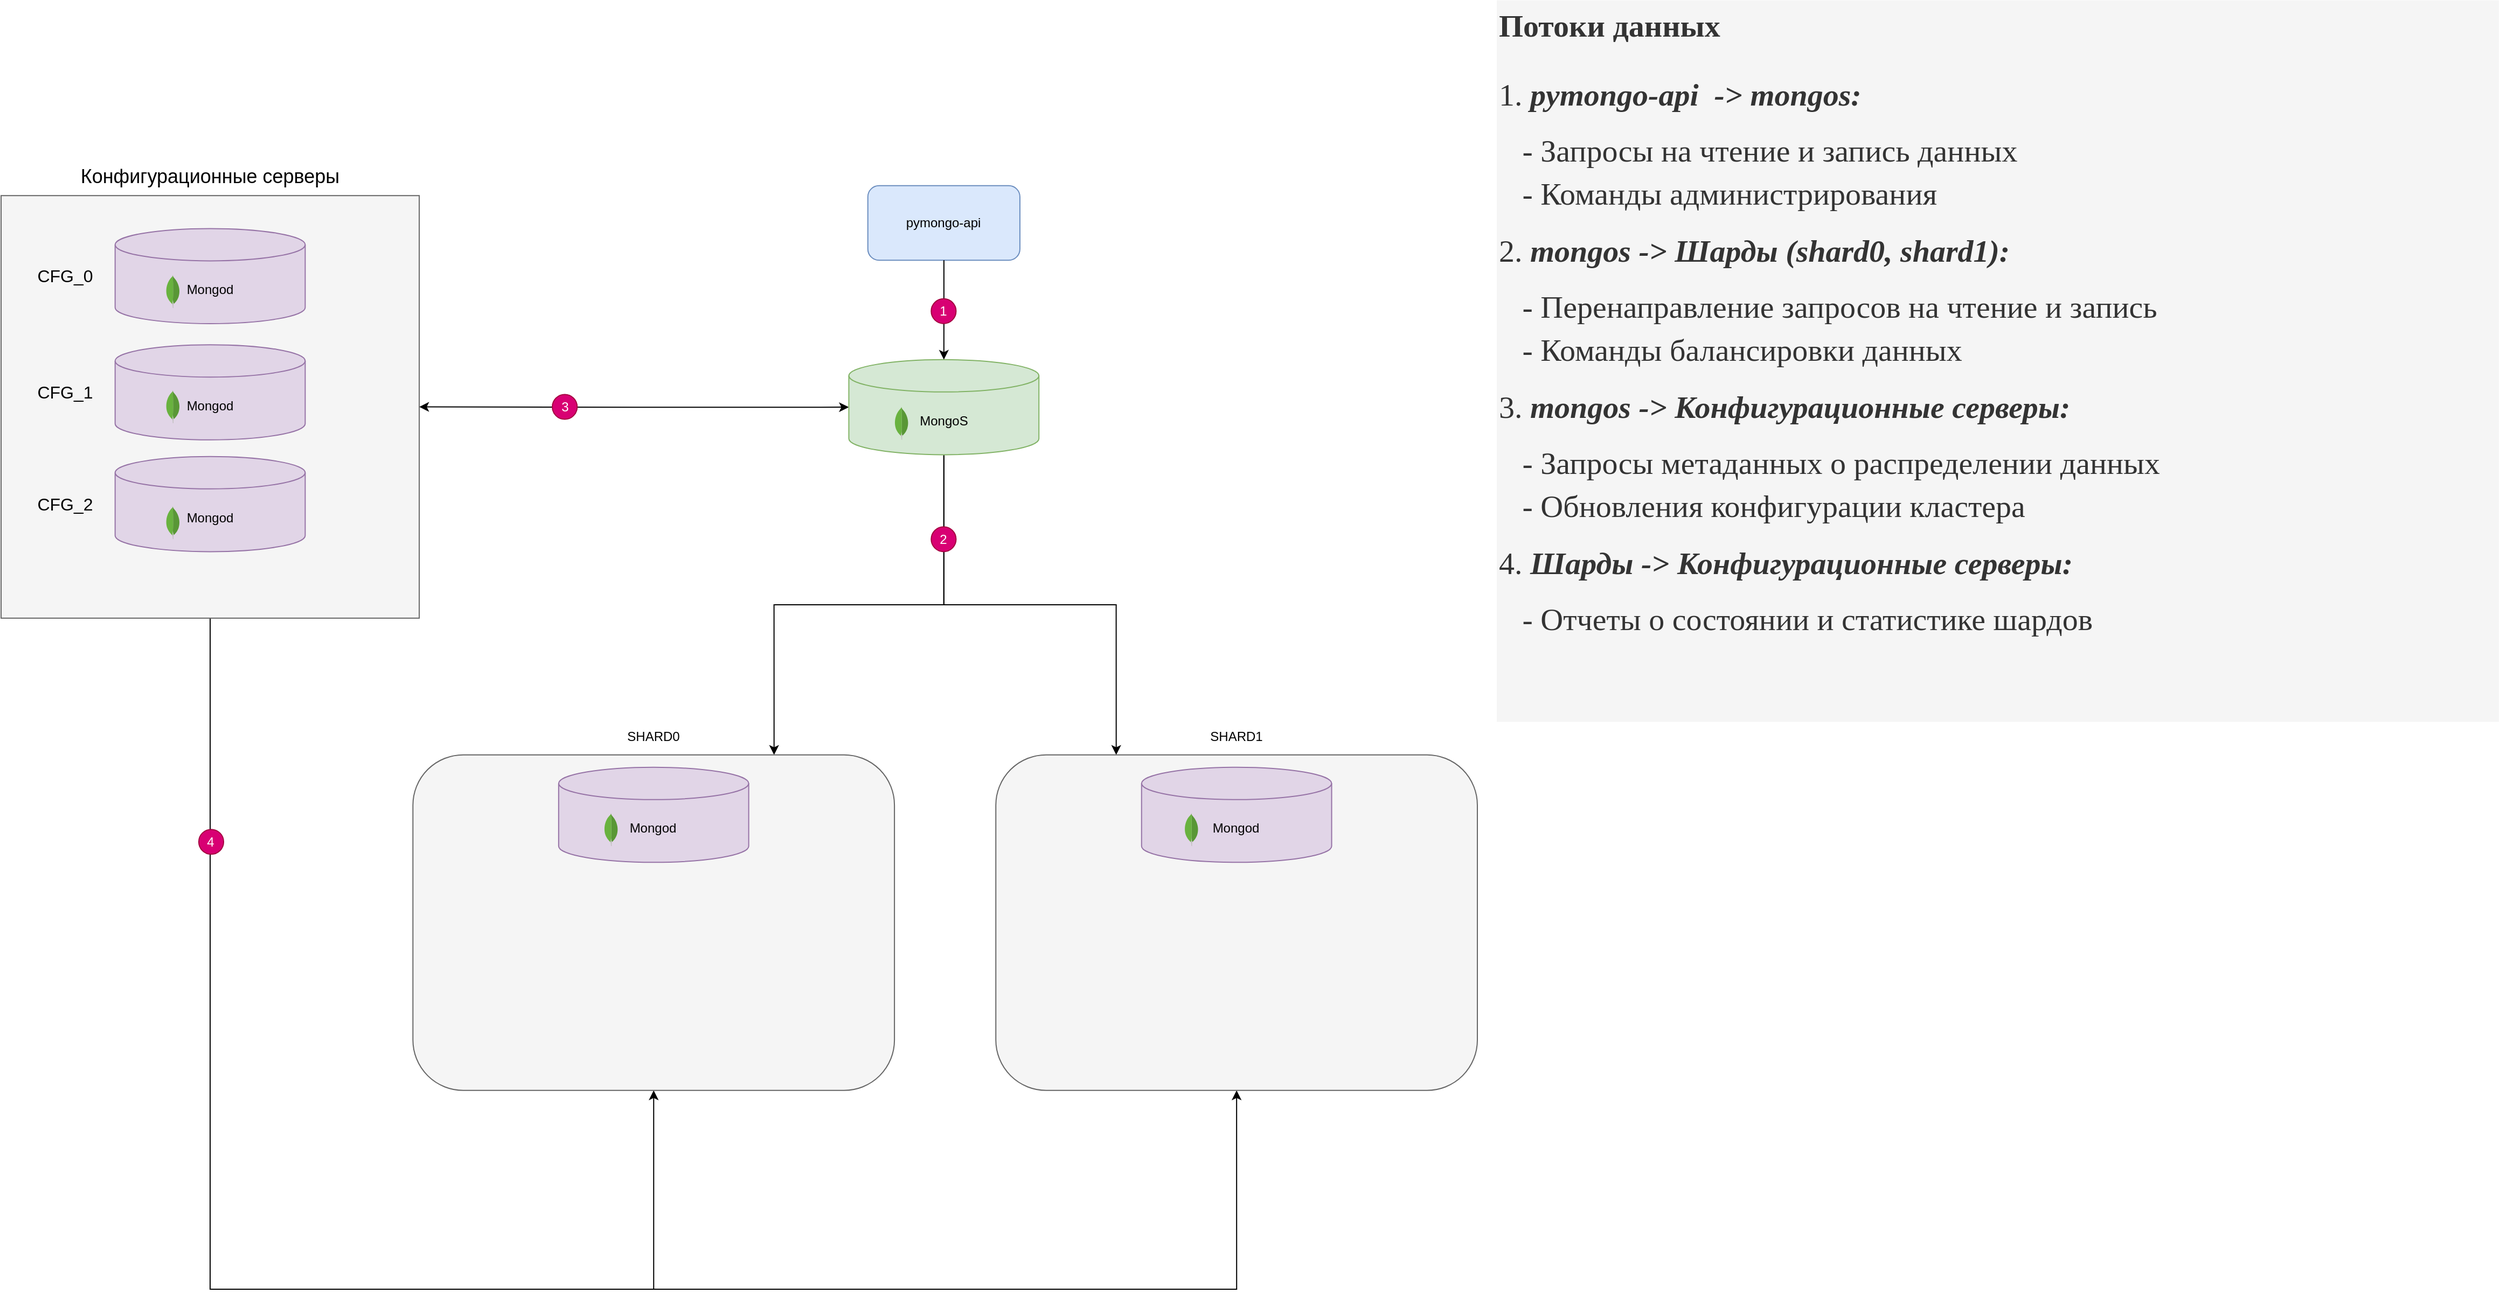 <mxfile version="24.7.17">
  <diagram name="Page-1" id="-H_mtQnk-PTXWXPvYvuk">
    <mxGraphModel dx="2765" dy="1464" grid="1" gridSize="10" guides="1" tooltips="1" connect="1" arrows="1" fold="1" page="1" pageScale="1" pageWidth="1169" pageHeight="827" math="0" shadow="0">
      <root>
        <mxCell id="0" />
        <mxCell id="1" parent="0" />
        <mxCell id="eUgnzbrfR_kHX7VscJpC-52" value="&lt;h1 style=&quot;margin-top: 0px; font-size: 29px;&quot;&gt;&lt;font style=&quot;font-size: 29px;&quot; face=&quot;Verdana&quot;&gt;Потоки данных&lt;/font&gt;&lt;/h1&gt;&lt;p style=&quot;font-size: 29px;&quot;&gt;&lt;font style=&quot;font-size: 29px;&quot; face=&quot;L6tmhl1reHOPJtDBh7W_&quot;&gt;1. &lt;i&gt;&lt;b&gt;pymongo-api&amp;nbsp; -&amp;gt; mongos:&lt;/b&gt;&lt;/i&gt;&lt;/font&gt;&lt;/p&gt;&lt;p style=&quot;line-height: 40%; font-size: 29px;&quot;&gt;&lt;font style=&quot;font-size: 29px;&quot; face=&quot;L6tmhl1reHOPJtDBh7W_&quot;&gt;&amp;nbsp; &amp;nbsp;- Запросы на чтение и запись данных&lt;/font&gt;&lt;/p&gt;&lt;p style=&quot;line-height: 40%; font-size: 29px;&quot;&gt;&lt;font style=&quot;font-size: 29px;&quot; face=&quot;L6tmhl1reHOPJtDBh7W_&quot;&gt;&amp;nbsp; &amp;nbsp;- Команды администрирования&lt;/font&gt;&lt;/p&gt;&lt;p style=&quot;font-size: 29px;&quot;&gt;&lt;font style=&quot;font-size: 29px;&quot; face=&quot;L6tmhl1reHOPJtDBh7W_&quot;&gt;2. &lt;b&gt;&lt;i&gt;mongos -&amp;gt; Шарды (shard0, shard1):&lt;/i&gt;&lt;/b&gt;&lt;/font&gt;&lt;/p&gt;&lt;p style=&quot;line-height: 40%; font-size: 29px;&quot;&gt;&lt;font style=&quot;font-size: 29px;&quot; face=&quot;L6tmhl1reHOPJtDBh7W_&quot;&gt;&amp;nbsp; &amp;nbsp;- Перенаправление запросов на чтение и запись&lt;/font&gt;&lt;/p&gt;&lt;p style=&quot;line-height: 40%; font-size: 29px;&quot;&gt;&lt;font style=&quot;font-size: 29px;&quot; face=&quot;L6tmhl1reHOPJtDBh7W_&quot;&gt;&amp;nbsp; &amp;nbsp;- Команды балансировки данных&lt;/font&gt;&lt;/p&gt;&lt;p style=&quot;font-size: 29px;&quot;&gt;&lt;font style=&quot;font-size: 29px;&quot; face=&quot;L6tmhl1reHOPJtDBh7W_&quot;&gt;&lt;span style=&quot;background-color: initial;&quot;&gt;3. &lt;i&gt;&lt;b&gt;mongos -&amp;gt; Конфигурационные серверы:&lt;/b&gt;&lt;/i&gt;&lt;/span&gt;&lt;br&gt;&lt;/font&gt;&lt;/p&gt;&lt;p style=&quot;line-height: 40%; font-size: 29px;&quot;&gt;&lt;font style=&quot;font-size: 29px;&quot; face=&quot;L6tmhl1reHOPJtDBh7W_&quot;&gt;&amp;nbsp; &amp;nbsp;- Запросы метаданных о распределении данных&lt;/font&gt;&lt;/p&gt;&lt;p style=&quot;line-height: 40%; font-size: 29px;&quot;&gt;&lt;font style=&quot;font-size: 29px;&quot; face=&quot;L6tmhl1reHOPJtDBh7W_&quot;&gt;&amp;nbsp; &amp;nbsp;- Обновления конфигурации кластера&lt;/font&gt;&lt;/p&gt;&lt;p style=&quot;font-size: 29px;&quot;&gt;&lt;font style=&quot;font-size: 29px;&quot; face=&quot;L6tmhl1reHOPJtDBh7W_&quot;&gt;4. &lt;i&gt;&lt;b&gt;Шарды -&amp;gt; Конфигурационные серверы:&lt;/b&gt;&lt;/i&gt;&lt;/font&gt;&lt;/p&gt;&lt;p style=&quot;line-height: 40%; font-size: 29px;&quot;&gt;&lt;font style=&quot;font-size: 29px;&quot; face=&quot;L6tmhl1reHOPJtDBh7W_&quot;&gt;&amp;nbsp; &amp;nbsp;- Отчеты о состоянии и статистике шардов&lt;/font&gt;&lt;/p&gt;" style="text;html=1;whiteSpace=wrap;overflow=hidden;rounded=0;fillColor=#f5f5f5;strokeColor=none;fontColor=#333333;" vertex="1" parent="1">
          <mxGeometry x="1408" y="3.25" width="930" height="670" as="geometry" />
        </mxCell>
        <mxCell id="eUgnzbrfR_kHX7VscJpC-53" value="" style="group" vertex="1" connectable="0" parent="1">
          <mxGeometry x="20" y="150" width="1370" height="1050" as="geometry" />
        </mxCell>
        <mxCell id="eUgnzbrfR_kHX7VscJpC-44" style="edgeStyle=orthogonalEdgeStyle;rounded=0;orthogonalLoop=1;jettySize=auto;html=1;exitX=0.5;exitY=1;exitDx=0;exitDy=0;entryX=0.5;entryY=1;entryDx=0;entryDy=0;" edge="1" parent="eUgnzbrfR_kHX7VscJpC-53" source="eUgnzbrfR_kHX7VscJpC-20" target="eUgnzbrfR_kHX7VscJpC-11">
          <mxGeometry relative="1" as="geometry">
            <Array as="points">
              <mxPoint x="194.034" y="1050" />
              <mxPoint x="1146.567" y="1050" />
            </Array>
          </mxGeometry>
        </mxCell>
        <mxCell id="eUgnzbrfR_kHX7VscJpC-20" value="" style="rounded=0;whiteSpace=wrap;html=1;fillColor=#f5f5f5;fontColor=#333333;strokeColor=#666666;" vertex="1" parent="eUgnzbrfR_kHX7VscJpC-53">
          <mxGeometry y="34.615" width="388.069" height="392.308" as="geometry" />
        </mxCell>
        <mxCell id="eUgnzbrfR_kHX7VscJpC-29" style="edgeStyle=orthogonalEdgeStyle;rounded=0;orthogonalLoop=1;jettySize=auto;html=1;exitX=0.5;exitY=1;exitDx=0;exitDy=0;exitPerimeter=0;entryX=0.75;entryY=0;entryDx=0;entryDy=0;startArrow=none;startFill=0;" edge="1" parent="eUgnzbrfR_kHX7VscJpC-53" source="eUgnzbrfR_kHX7VscJpC-3" target="eUgnzbrfR_kHX7VscJpC-14">
          <mxGeometry relative="1" as="geometry">
            <mxPoint x="699.7" y="553.846" as="targetPoint" />
          </mxGeometry>
        </mxCell>
        <mxCell id="eUgnzbrfR_kHX7VscJpC-30" style="edgeStyle=orthogonalEdgeStyle;rounded=0;orthogonalLoop=1;jettySize=auto;html=1;exitX=0.5;exitY=1;exitDx=0;exitDy=0;exitPerimeter=0;entryX=0.25;entryY=0;entryDx=0;entryDy=0;" edge="1" parent="eUgnzbrfR_kHX7VscJpC-53" source="eUgnzbrfR_kHX7VscJpC-3" target="eUgnzbrfR_kHX7VscJpC-11">
          <mxGeometry relative="1" as="geometry" />
        </mxCell>
        <mxCell id="eUgnzbrfR_kHX7VscJpC-39" style="edgeStyle=orthogonalEdgeStyle;rounded=0;orthogonalLoop=1;jettySize=auto;html=1;exitX=0;exitY=0.5;exitDx=0;exitDy=0;exitPerimeter=0;entryX=1;entryY=0.5;entryDx=0;entryDy=0;startArrow=classic;startFill=1;" edge="1" parent="eUgnzbrfR_kHX7VscJpC-53" source="eUgnzbrfR_kHX7VscJpC-3" target="eUgnzbrfR_kHX7VscJpC-20">
          <mxGeometry relative="1" as="geometry" />
        </mxCell>
        <mxCell id="eUgnzbrfR_kHX7VscJpC-3" value="MongoS" style="shape=cylinder3;whiteSpace=wrap;html=1;boundedLbl=1;backgroundOutline=1;size=15;fillColor=#d5e8d4;strokeColor=#82b366;" vertex="1" parent="eUgnzbrfR_kHX7VscJpC-53">
          <mxGeometry x="786.721" y="186.923" width="176.395" height="88.269" as="geometry" />
        </mxCell>
        <mxCell id="eUgnzbrfR_kHX7VscJpC-12" value="" style="group;" vertex="1" connectable="0" parent="eUgnzbrfR_kHX7VscJpC-53">
          <mxGeometry x="923.133" y="519.231" width="446.867" height="346.154" as="geometry" />
        </mxCell>
        <mxCell id="eUgnzbrfR_kHX7VscJpC-11" value="" style="rounded=1;whiteSpace=wrap;html=1;fillColor=#f5f5f5;fontColor=#333333;strokeColor=#666666;" vertex="1" parent="eUgnzbrfR_kHX7VscJpC-12">
          <mxGeometry y="34.615" width="446.867" height="311.538" as="geometry" />
        </mxCell>
        <mxCell id="eUgnzbrfR_kHX7VscJpC-5" value="Mongod" style="shape=cylinder3;whiteSpace=wrap;html=1;boundedLbl=1;backgroundOutline=1;size=15;fillColor=#e1d5e7;strokeColor=#9673a6;" vertex="1" parent="eUgnzbrfR_kHX7VscJpC-12">
          <mxGeometry x="135.236" y="46.154" width="176.395" height="88.269" as="geometry" />
        </mxCell>
        <mxCell id="eUgnzbrfR_kHX7VscJpC-10" value="SHARD1" style="text;html=1;align=center;verticalAlign=middle;whiteSpace=wrap;rounded=0;" vertex="1" parent="eUgnzbrfR_kHX7VscJpC-12">
          <mxGeometry x="188.155" width="70.558" height="34.615" as="geometry" />
        </mxCell>
        <mxCell id="eUgnzbrfR_kHX7VscJpC-35" value="" style="dashed=0;outlineConnect=0;html=1;align=center;labelPosition=center;verticalLabelPosition=bottom;verticalAlign=top;shape=mxgraph.weblogos.mongodb" vertex="1" parent="eUgnzbrfR_kHX7VscJpC-12">
          <mxGeometry x="174.984" y="88.846" width="13.171" height="30.577" as="geometry" />
        </mxCell>
        <mxCell id="eUgnzbrfR_kHX7VscJpC-17" value="pymongo-api" style="rounded=1;whiteSpace=wrap;html=1;fillColor=#dae8fc;strokeColor=#6c8ebf;" vertex="1" parent="eUgnzbrfR_kHX7VscJpC-53">
          <mxGeometry x="804.361" y="25.385" width="141.116" height="69.231" as="geometry" />
        </mxCell>
        <mxCell id="eUgnzbrfR_kHX7VscJpC-18" style="edgeStyle=orthogonalEdgeStyle;rounded=0;orthogonalLoop=1;jettySize=auto;html=1;entryX=0.5;entryY=0;entryDx=0;entryDy=0;entryPerimeter=0;" edge="1" parent="eUgnzbrfR_kHX7VscJpC-53" source="eUgnzbrfR_kHX7VscJpC-17" target="eUgnzbrfR_kHX7VscJpC-3">
          <mxGeometry relative="1" as="geometry" />
        </mxCell>
        <mxCell id="eUgnzbrfR_kHX7VscJpC-19" value="Mongod" style="shape=cylinder3;whiteSpace=wrap;html=1;boundedLbl=1;backgroundOutline=1;size=15;fillColor=#e1d5e7;strokeColor=#9673a6;" vertex="1" parent="eUgnzbrfR_kHX7VscJpC-53">
          <mxGeometry x="105.837" y="65.192" width="176.395" height="88.269" as="geometry" />
        </mxCell>
        <mxCell id="eUgnzbrfR_kHX7VscJpC-21" value="Конфигурационные серверы" style="text;html=1;align=center;verticalAlign=middle;whiteSpace=wrap;rounded=0;fontSize=18;" vertex="1" parent="eUgnzbrfR_kHX7VscJpC-53">
          <mxGeometry width="388.069" height="34.615" as="geometry" />
        </mxCell>
        <mxCell id="eUgnzbrfR_kHX7VscJpC-22" value="Mongod" style="shape=cylinder3;whiteSpace=wrap;html=1;boundedLbl=1;backgroundOutline=1;size=15;fillColor=#e1d5e7;strokeColor=#9673a6;" vertex="1" parent="eUgnzbrfR_kHX7VscJpC-53">
          <mxGeometry x="105.837" y="173.077" width="176.395" height="88.269" as="geometry" />
        </mxCell>
        <mxCell id="eUgnzbrfR_kHX7VscJpC-23" value="Mongod" style="shape=cylinder3;whiteSpace=wrap;html=1;boundedLbl=1;backgroundOutline=1;size=15;fillColor=#e1d5e7;strokeColor=#9673a6;" vertex="1" parent="eUgnzbrfR_kHX7VscJpC-53">
          <mxGeometry x="105.837" y="276.923" width="176.395" height="88.269" as="geometry" />
        </mxCell>
        <mxCell id="eUgnzbrfR_kHX7VscJpC-24" value="CFG_0" style="text;html=1;align=center;verticalAlign=middle;whiteSpace=wrap;rounded=0;fontSize=16;" vertex="1" parent="eUgnzbrfR_kHX7VscJpC-53">
          <mxGeometry x="23.519" y="92.019" width="70.558" height="34.615" as="geometry" />
        </mxCell>
        <mxCell id="eUgnzbrfR_kHX7VscJpC-25" value="CFG_1" style="text;html=1;align=center;verticalAlign=middle;whiteSpace=wrap;rounded=0;fontSize=16;" vertex="1" parent="eUgnzbrfR_kHX7VscJpC-53">
          <mxGeometry x="23.519" y="199.904" width="70.558" height="34.615" as="geometry" />
        </mxCell>
        <mxCell id="eUgnzbrfR_kHX7VscJpC-26" value="CFG_2" style="text;html=1;align=center;verticalAlign=middle;whiteSpace=wrap;rounded=0;fontSize=16;" vertex="1" parent="eUgnzbrfR_kHX7VscJpC-53">
          <mxGeometry x="23.519" y="303.75" width="70.558" height="34.615" as="geometry" />
        </mxCell>
        <mxCell id="eUgnzbrfR_kHX7VscJpC-2" value="" style="dashed=0;outlineConnect=0;html=1;align=center;labelPosition=center;verticalLabelPosition=bottom;verticalAlign=top;shape=mxgraph.weblogos.mongodb" vertex="1" parent="eUgnzbrfR_kHX7VscJpC-53">
          <mxGeometry x="152.876" y="323.077" width="13.171" height="30.577" as="geometry" />
        </mxCell>
        <mxCell id="eUgnzbrfR_kHX7VscJpC-31" value="" style="dashed=0;outlineConnect=0;html=1;align=center;labelPosition=center;verticalLabelPosition=bottom;verticalAlign=top;shape=mxgraph.weblogos.mongodb" vertex="1" parent="eUgnzbrfR_kHX7VscJpC-53">
          <mxGeometry x="152.876" y="215.481" width="13.171" height="30.577" as="geometry" />
        </mxCell>
        <mxCell id="eUgnzbrfR_kHX7VscJpC-32" value="" style="dashed=0;outlineConnect=0;html=1;align=center;labelPosition=center;verticalLabelPosition=bottom;verticalAlign=top;shape=mxgraph.weblogos.mongodb" vertex="1" parent="eUgnzbrfR_kHX7VscJpC-53">
          <mxGeometry x="152.876" y="108.462" width="13.171" height="30.577" as="geometry" />
        </mxCell>
        <mxCell id="eUgnzbrfR_kHX7VscJpC-33" value="" style="dashed=0;outlineConnect=0;html=1;align=center;labelPosition=center;verticalLabelPosition=bottom;verticalAlign=top;shape=mxgraph.weblogos.mongodb" vertex="1" parent="eUgnzbrfR_kHX7VscJpC-53">
          <mxGeometry x="829.056" y="230.769" width="13.171" height="30.577" as="geometry" />
        </mxCell>
        <mxCell id="eUgnzbrfR_kHX7VscJpC-36" value="1" style="ellipse;whiteSpace=wrap;html=1;aspect=fixed;fillColor=#d80073;fontColor=#ffffff;strokeColor=#A50040;" vertex="1" parent="eUgnzbrfR_kHX7VscJpC-53">
          <mxGeometry x="863.159" y="130.385" width="23.077" height="23.077" as="geometry" />
        </mxCell>
        <mxCell id="eUgnzbrfR_kHX7VscJpC-38" value="2" style="ellipse;whiteSpace=wrap;html=1;aspect=fixed;fillColor=#d80073;fontColor=#ffffff;strokeColor=#A50040;" vertex="1" parent="eUgnzbrfR_kHX7VscJpC-53">
          <mxGeometry x="863.159" y="342.115" width="23.077" height="23.077" as="geometry" />
        </mxCell>
        <mxCell id="eUgnzbrfR_kHX7VscJpC-40" value="3" style="ellipse;whiteSpace=wrap;html=1;aspect=fixed;fillColor=#d80073;fontColor=#ffffff;strokeColor=#A50040;" vertex="1" parent="eUgnzbrfR_kHX7VscJpC-53">
          <mxGeometry x="511.545" y="219.231" width="23.077" height="23.077" as="geometry" />
        </mxCell>
        <mxCell id="eUgnzbrfR_kHX7VscJpC-47" value="" style="endArrow=classic;html=1;rounded=0;entryX=0.5;entryY=1;entryDx=0;entryDy=0;" edge="1" parent="eUgnzbrfR_kHX7VscJpC-53" target="eUgnzbrfR_kHX7VscJpC-14">
          <mxGeometry width="50" height="50" relative="1" as="geometry">
            <mxPoint x="605.622" y="1050" as="sourcePoint" />
            <mxPoint x="605.622" y="726.923" as="targetPoint" />
          </mxGeometry>
        </mxCell>
        <mxCell id="eUgnzbrfR_kHX7VscJpC-51" value="4" style="ellipse;whiteSpace=wrap;html=1;aspect=fixed;fillColor=#d80073;fontColor=#ffffff;strokeColor=#A50040;" vertex="1" parent="eUgnzbrfR_kHX7VscJpC-53">
          <mxGeometry x="183.451" y="623.077" width="23.077" height="23.077" as="geometry" />
        </mxCell>
        <mxCell id="eUgnzbrfR_kHX7VscJpC-14" value="" style="rounded=1;whiteSpace=wrap;html=1;fillColor=#f5f5f5;fontColor=#333333;strokeColor=#666666;" vertex="1" parent="eUgnzbrfR_kHX7VscJpC-53">
          <mxGeometry x="382.189" y="553.846" width="446.867" height="311.538" as="geometry" />
        </mxCell>
        <mxCell id="eUgnzbrfR_kHX7VscJpC-15" value="Mongod" style="shape=cylinder3;whiteSpace=wrap;html=1;boundedLbl=1;backgroundOutline=1;size=15;fillColor=#e1d5e7;strokeColor=#9673a6;" vertex="1" parent="eUgnzbrfR_kHX7VscJpC-53">
          <mxGeometry x="517.425" y="565.385" width="176.395" height="88.269" as="geometry" />
        </mxCell>
        <mxCell id="eUgnzbrfR_kHX7VscJpC-16" value="SHARD0" style="text;html=1;align=center;verticalAlign=middle;whiteSpace=wrap;rounded=0;" vertex="1" parent="eUgnzbrfR_kHX7VscJpC-53">
          <mxGeometry x="570.343" y="519.231" width="70.558" height="34.615" as="geometry" />
        </mxCell>
        <mxCell id="eUgnzbrfR_kHX7VscJpC-34" value="" style="dashed=0;outlineConnect=0;html=1;align=center;labelPosition=center;verticalLabelPosition=bottom;verticalAlign=top;shape=mxgraph.weblogos.mongodb" vertex="1" parent="eUgnzbrfR_kHX7VscJpC-53">
          <mxGeometry x="559.524" y="608.077" width="13.171" height="30.577" as="geometry" />
        </mxCell>
      </root>
    </mxGraphModel>
  </diagram>
</mxfile>
